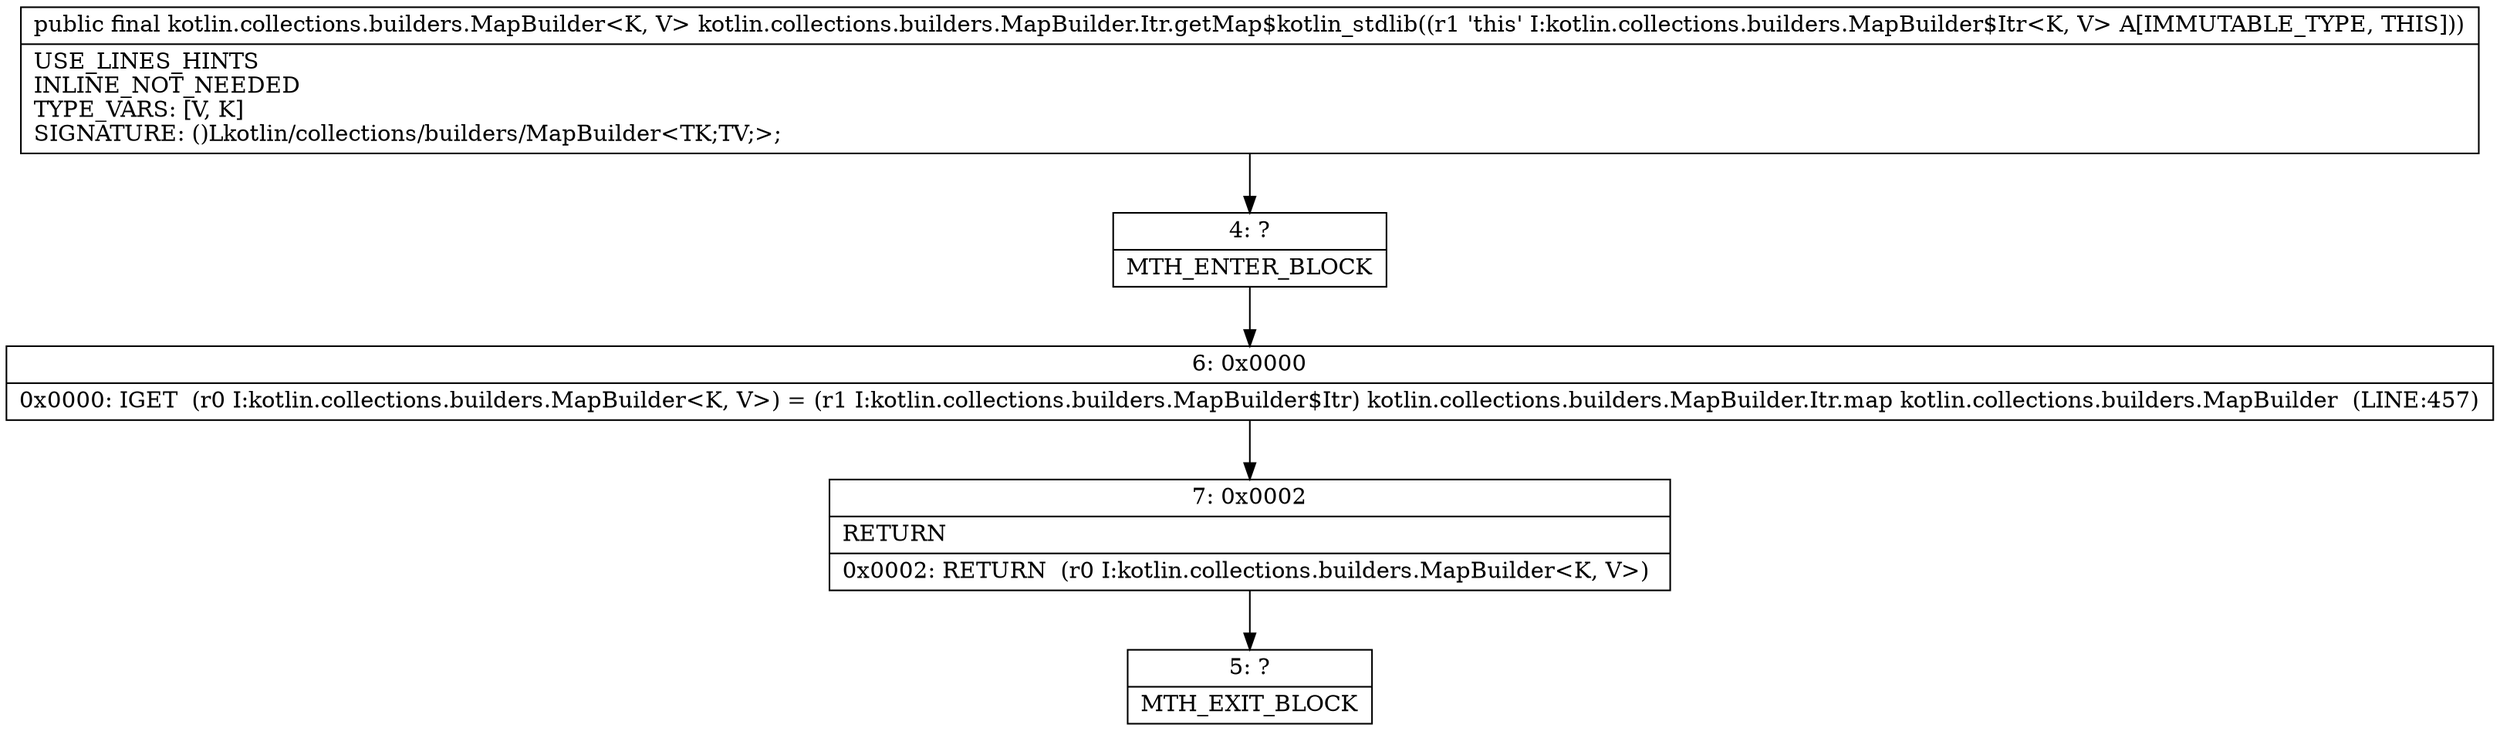 digraph "CFG forkotlin.collections.builders.MapBuilder.Itr.getMap$kotlin_stdlib()Lkotlin\/collections\/builders\/MapBuilder;" {
Node_4 [shape=record,label="{4\:\ ?|MTH_ENTER_BLOCK\l}"];
Node_6 [shape=record,label="{6\:\ 0x0000|0x0000: IGET  (r0 I:kotlin.collections.builders.MapBuilder\<K, V\>) = (r1 I:kotlin.collections.builders.MapBuilder$Itr) kotlin.collections.builders.MapBuilder.Itr.map kotlin.collections.builders.MapBuilder  (LINE:457)\l}"];
Node_7 [shape=record,label="{7\:\ 0x0002|RETURN\l|0x0002: RETURN  (r0 I:kotlin.collections.builders.MapBuilder\<K, V\>) \l}"];
Node_5 [shape=record,label="{5\:\ ?|MTH_EXIT_BLOCK\l}"];
MethodNode[shape=record,label="{public final kotlin.collections.builders.MapBuilder\<K, V\> kotlin.collections.builders.MapBuilder.Itr.getMap$kotlin_stdlib((r1 'this' I:kotlin.collections.builders.MapBuilder$Itr\<K, V\> A[IMMUTABLE_TYPE, THIS]))  | USE_LINES_HINTS\lINLINE_NOT_NEEDED\lTYPE_VARS: [V, K]\lSIGNATURE: ()Lkotlin\/collections\/builders\/MapBuilder\<TK;TV;\>;\l}"];
MethodNode -> Node_4;Node_4 -> Node_6;
Node_6 -> Node_7;
Node_7 -> Node_5;
}

